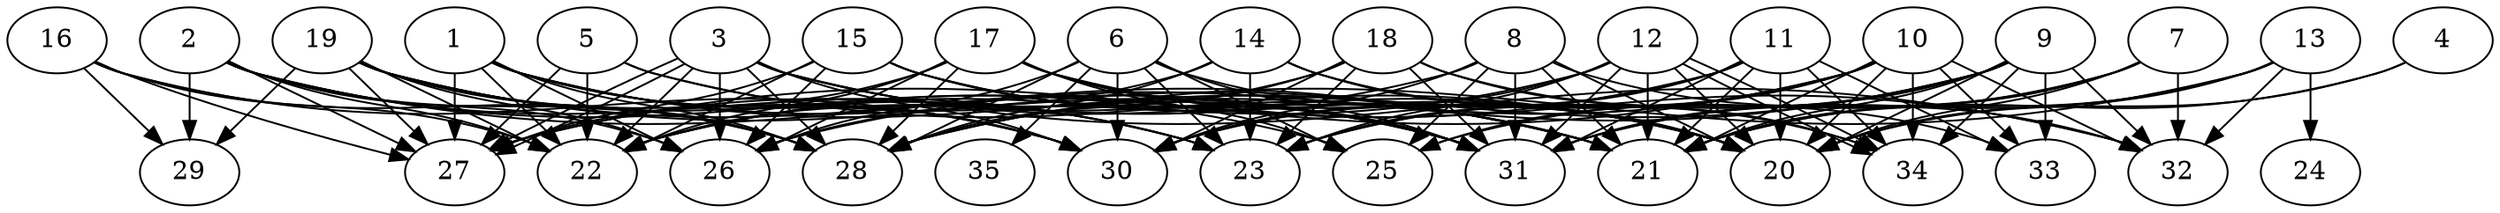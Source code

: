 // DAG automatically generated by daggen at Tue Aug  6 16:28:02 2019
// ./daggen --dot -n 35 --ccr 0.5 --fat 0.8 --regular 0.5 --density 0.7 --mindata 5242880 --maxdata 52428800 
digraph G {
  1 [size="32747520", alpha="0.15", expect_size="16373760"] 
  1 -> 21 [size ="16373760"]
  1 -> 22 [size ="16373760"]
  1 -> 23 [size ="16373760"]
  1 -> 26 [size ="16373760"]
  1 -> 27 [size ="16373760"]
  1 -> 28 [size ="16373760"]
  1 -> 30 [size ="16373760"]
  1 -> 31 [size ="16373760"]
  2 [size="102942720", alpha="0.17", expect_size="51471360"] 
  2 -> 21 [size ="51471360"]
  2 -> 22 [size ="51471360"]
  2 -> 23 [size ="51471360"]
  2 -> 25 [size ="51471360"]
  2 -> 26 [size ="51471360"]
  2 -> 27 [size ="51471360"]
  2 -> 28 [size ="51471360"]
  2 -> 29 [size ="51471360"]
  3 [size="79650816", alpha="0.15", expect_size="39825408"] 
  3 -> 20 [size ="39825408"]
  3 -> 21 [size ="39825408"]
  3 -> 22 [size ="39825408"]
  3 -> 26 [size ="39825408"]
  3 -> 27 [size ="39825408"]
  3 -> 27 [size ="39825408"]
  3 -> 28 [size ="39825408"]
  3 -> 30 [size ="39825408"]
  3 -> 32 [size ="39825408"]
  4 [size="96487424", alpha="0.11", expect_size="48243712"] 
  4 -> 20 [size ="48243712"]
  4 -> 21 [size ="48243712"]
  5 [size="27385856", alpha="0.13", expect_size="13692928"] 
  5 -> 20 [size ="13692928"]
  5 -> 22 [size ="13692928"]
  5 -> 27 [size ="13692928"]
  5 -> 31 [size ="13692928"]
  6 [size="62414848", alpha="0.14", expect_size="31207424"] 
  6 -> 20 [size ="31207424"]
  6 -> 23 [size ="31207424"]
  6 -> 25 [size ="31207424"]
  6 -> 26 [size ="31207424"]
  6 -> 28 [size ="31207424"]
  6 -> 30 [size ="31207424"]
  6 -> 31 [size ="31207424"]
  6 -> 35 [size ="31207424"]
  7 [size="43724800", alpha="0.16", expect_size="21862400"] 
  7 -> 20 [size ="21862400"]
  7 -> 21 [size ="21862400"]
  7 -> 25 [size ="21862400"]
  7 -> 31 [size ="21862400"]
  7 -> 32 [size ="21862400"]
  8 [size="90038272", alpha="0.09", expect_size="45019136"] 
  8 -> 20 [size ="45019136"]
  8 -> 21 [size ="45019136"]
  8 -> 25 [size ="45019136"]
  8 -> 27 [size ="45019136"]
  8 -> 30 [size ="45019136"]
  8 -> 31 [size ="45019136"]
  8 -> 32 [size ="45019136"]
  9 [size="28231680", alpha="0.16", expect_size="14115840"] 
  9 -> 20 [size ="14115840"]
  9 -> 21 [size ="14115840"]
  9 -> 23 [size ="14115840"]
  9 -> 26 [size ="14115840"]
  9 -> 28 [size ="14115840"]
  9 -> 31 [size ="14115840"]
  9 -> 32 [size ="14115840"]
  9 -> 33 [size ="14115840"]
  9 -> 34 [size ="14115840"]
  10 [size="54532096", alpha="0.09", expect_size="27266048"] 
  10 -> 20 [size ="27266048"]
  10 -> 21 [size ="27266048"]
  10 -> 23 [size ="27266048"]
  10 -> 25 [size ="27266048"]
  10 -> 27 [size ="27266048"]
  10 -> 28 [size ="27266048"]
  10 -> 30 [size ="27266048"]
  10 -> 32 [size ="27266048"]
  10 -> 33 [size ="27266048"]
  10 -> 34 [size ="27266048"]
  11 [size="44288000", alpha="0.02", expect_size="22144000"] 
  11 -> 20 [size ="22144000"]
  11 -> 21 [size ="22144000"]
  11 -> 22 [size ="22144000"]
  11 -> 23 [size ="22144000"]
  11 -> 30 [size ="22144000"]
  11 -> 31 [size ="22144000"]
  11 -> 33 [size ="22144000"]
  11 -> 34 [size ="22144000"]
  12 [size="22808576", alpha="0.15", expect_size="11404288"] 
  12 -> 20 [size ="11404288"]
  12 -> 21 [size ="11404288"]
  12 -> 22 [size ="11404288"]
  12 -> 23 [size ="11404288"]
  12 -> 30 [size ="11404288"]
  12 -> 31 [size ="11404288"]
  12 -> 34 [size ="11404288"]
  12 -> 34 [size ="11404288"]
  13 [size="102670336", alpha="0.09", expect_size="51335168"] 
  13 -> 20 [size ="51335168"]
  13 -> 21 [size ="51335168"]
  13 -> 24 [size ="51335168"]
  13 -> 28 [size ="51335168"]
  13 -> 31 [size ="51335168"]
  13 -> 32 [size ="51335168"]
  14 [size="77090816", alpha="0.04", expect_size="38545408"] 
  14 -> 20 [size ="38545408"]
  14 -> 22 [size ="38545408"]
  14 -> 23 [size ="38545408"]
  14 -> 28 [size ="38545408"]
  14 -> 34 [size ="38545408"]
  15 [size="36442112", alpha="0.13", expect_size="18221056"] 
  15 -> 20 [size ="18221056"]
  15 -> 21 [size ="18221056"]
  15 -> 22 [size ="18221056"]
  15 -> 26 [size ="18221056"]
  15 -> 27 [size ="18221056"]
  15 -> 31 [size ="18221056"]
  16 [size="96403456", alpha="0.09", expect_size="48201728"] 
  16 -> 22 [size ="48201728"]
  16 -> 27 [size ="48201728"]
  16 -> 28 [size ="48201728"]
  16 -> 29 [size ="48201728"]
  16 -> 30 [size ="48201728"]
  17 [size="66197504", alpha="0.03", expect_size="33098752"] 
  17 -> 20 [size ="33098752"]
  17 -> 22 [size ="33098752"]
  17 -> 25 [size ="33098752"]
  17 -> 26 [size ="33098752"]
  17 -> 27 [size ="33098752"]
  17 -> 28 [size ="33098752"]
  17 -> 31 [size ="33098752"]
  17 -> 32 [size ="33098752"]
  18 [size="49248256", alpha="0.03", expect_size="24624128"] 
  18 -> 23 [size ="24624128"]
  18 -> 26 [size ="24624128"]
  18 -> 28 [size ="24624128"]
  18 -> 30 [size ="24624128"]
  18 -> 31 [size ="24624128"]
  18 -> 33 [size ="24624128"]
  18 -> 34 [size ="24624128"]
  19 [size="89561088", alpha="0.18", expect_size="44780544"] 
  19 -> 21 [size ="44780544"]
  19 -> 22 [size ="44780544"]
  19 -> 23 [size ="44780544"]
  19 -> 26 [size ="44780544"]
  19 -> 27 [size ="44780544"]
  19 -> 28 [size ="44780544"]
  19 -> 29 [size ="44780544"]
  19 -> 30 [size ="44780544"]
  19 -> 31 [size ="44780544"]
  20 [size="71534592", alpha="0.03", expect_size="35767296"] 
  21 [size="18604032", alpha="0.14", expect_size="9302016"] 
  22 [size="26501120", alpha="0.03", expect_size="13250560"] 
  23 [size="97644544", alpha="0.08", expect_size="48822272"] 
  24 [size="47347712", alpha="0.10", expect_size="23673856"] 
  25 [size="66914304", alpha="0.17", expect_size="33457152"] 
  26 [size="35624960", alpha="0.14", expect_size="17812480"] 
  27 [size="78118912", alpha="0.18", expect_size="39059456"] 
  28 [size="92401664", alpha="0.19", expect_size="46200832"] 
  29 [size="10496000", alpha="0.04", expect_size="5248000"] 
  30 [size="95133696", alpha="0.18", expect_size="47566848"] 
  31 [size="16723968", alpha="0.20", expect_size="8361984"] 
  32 [size="80644096", alpha="0.04", expect_size="40322048"] 
  33 [size="96235520", alpha="0.07", expect_size="48117760"] 
  34 [size="38291456", alpha="0.05", expect_size="19145728"] 
  35 [size="87187456", alpha="0.08", expect_size="43593728"] 
}
